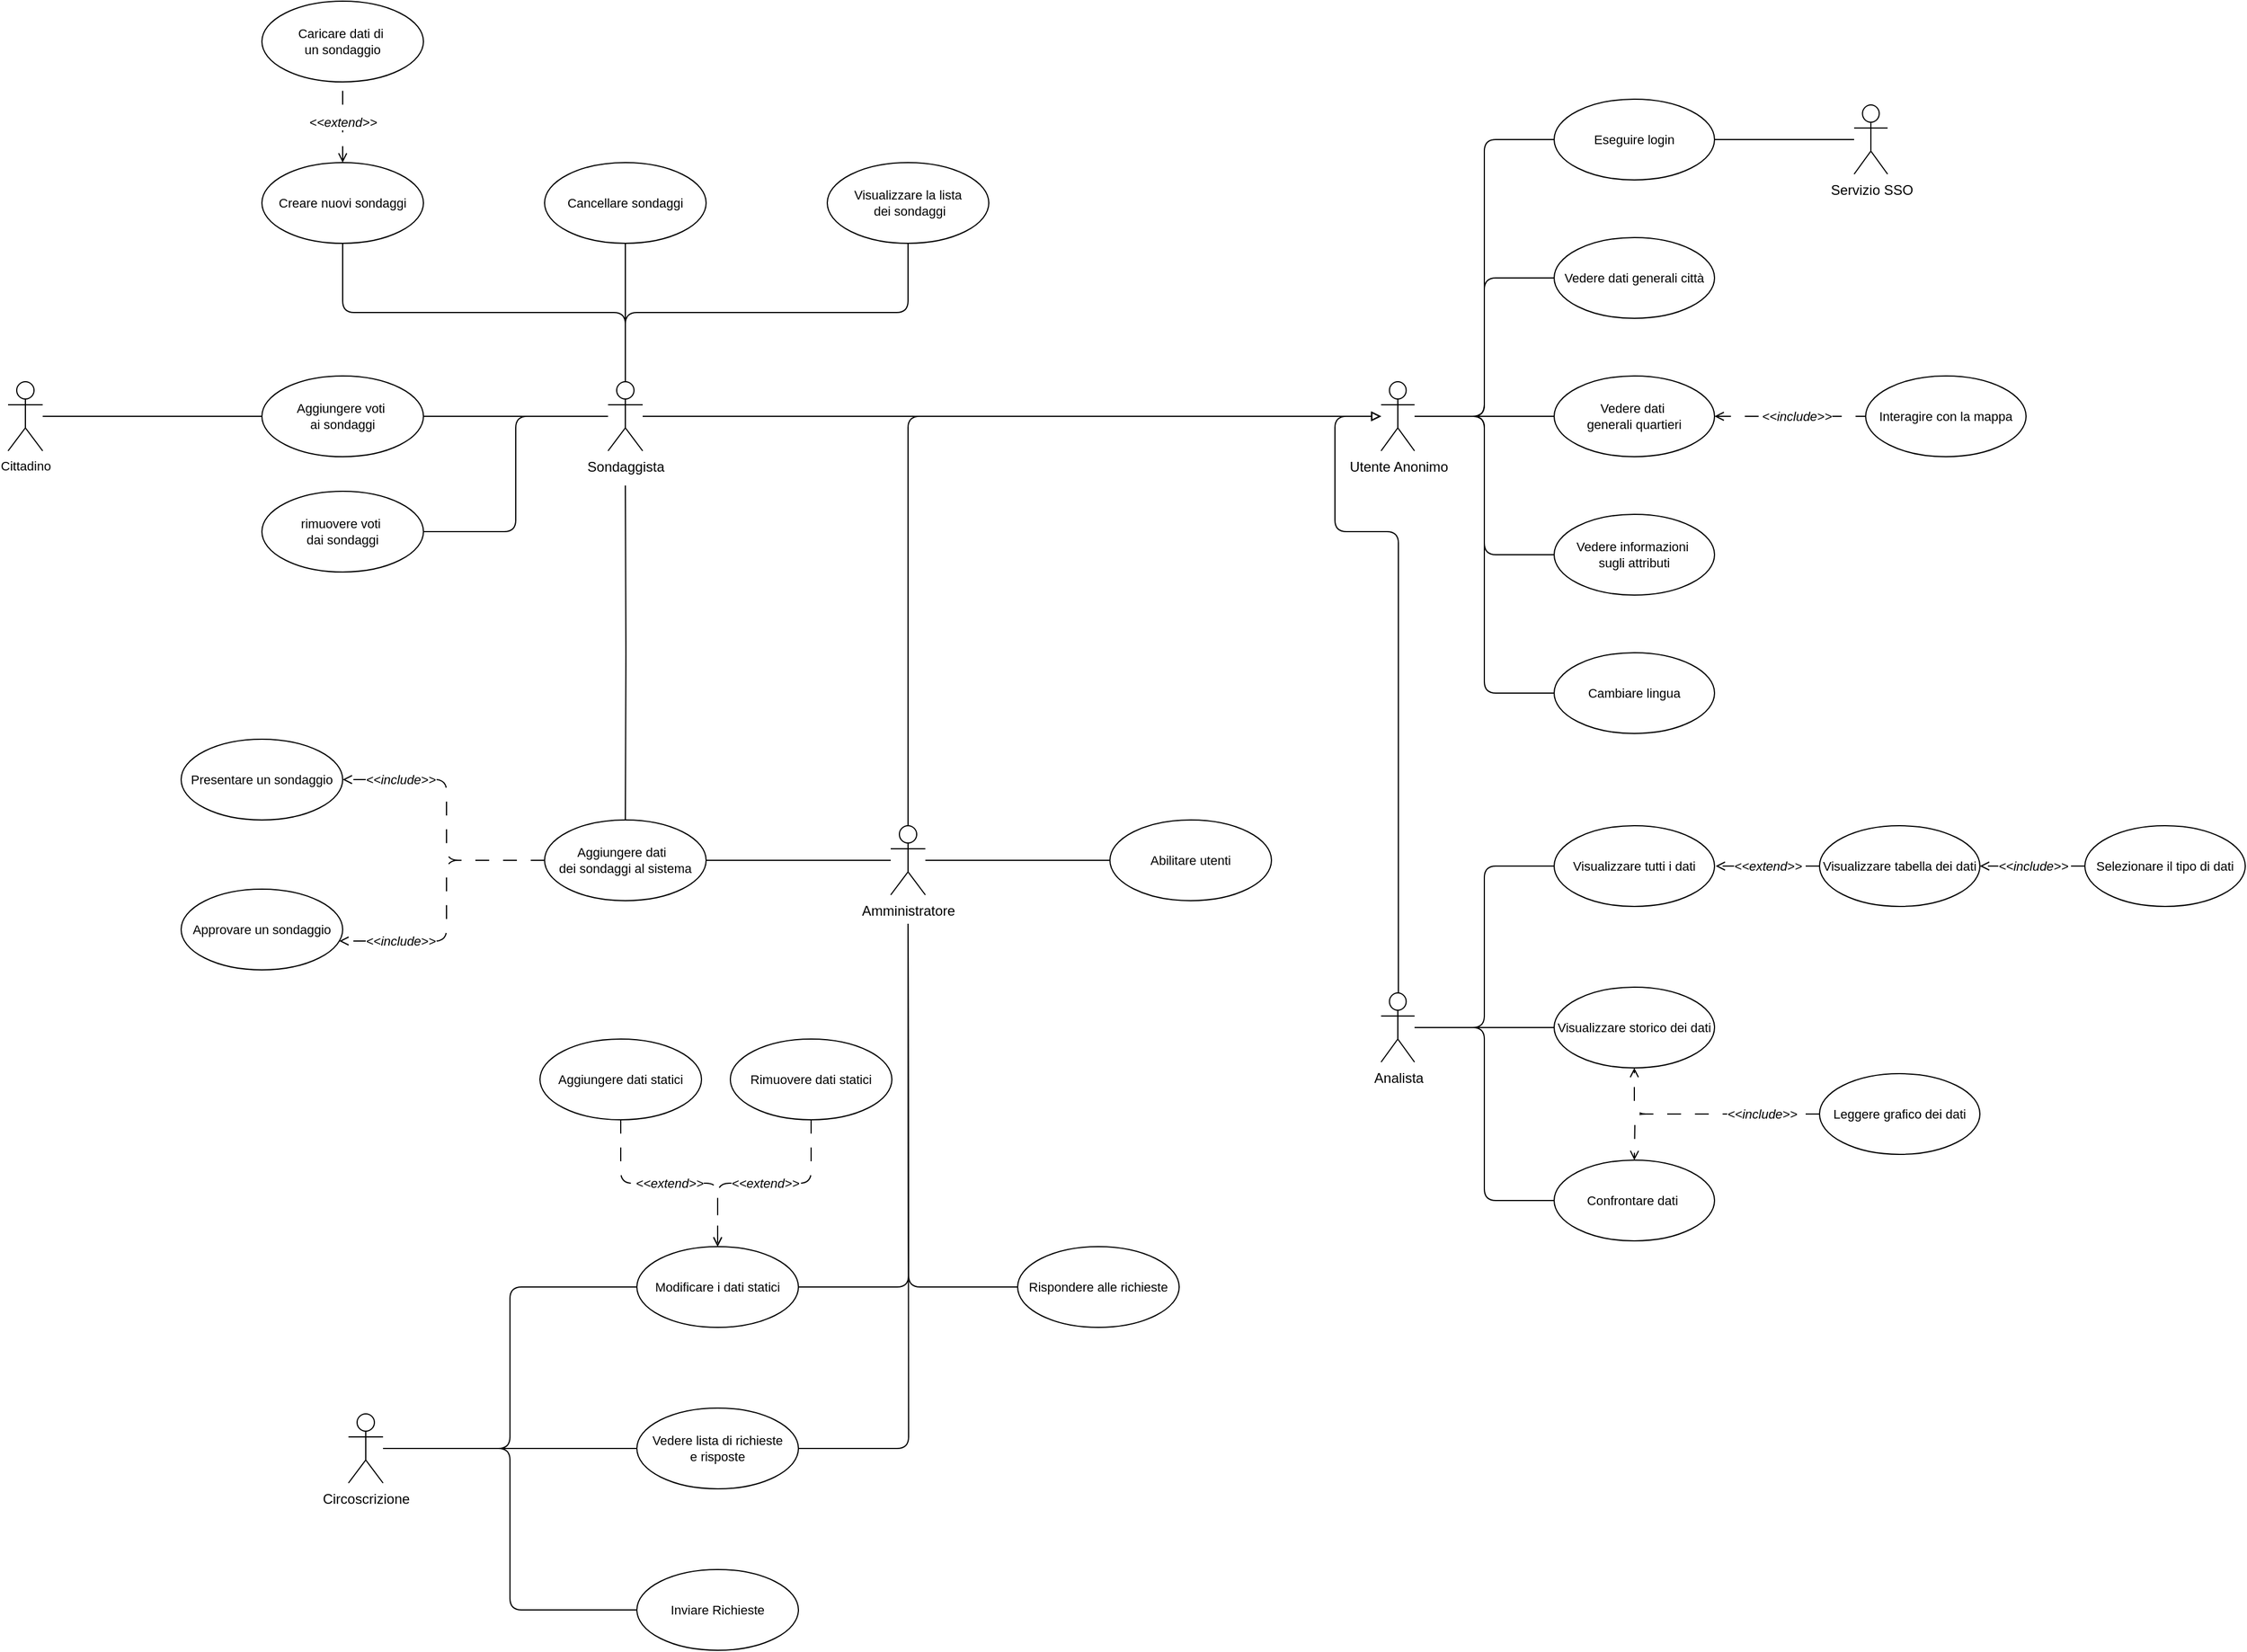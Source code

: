 <mxfile version="24.8.4">
  <diagram name="Page-1" id="e2o4plj3u_6KIa59DkHf">
    <mxGraphModel dx="3523" dy="625" grid="1" gridSize="10" guides="1" tooltips="1" connect="1" arrows="1" fold="1" page="1" pageScale="1" pageWidth="2336" pageHeight="1654" math="0" shadow="0">
      <root>
        <mxCell id="0" />
        <mxCell id="1" parent="0" />
        <mxCell id="T0HQKuTrpSQo629NhJkZ-14" style="edgeStyle=orthogonalEdgeStyle;shape=connector;curved=0;rounded=1;orthogonalLoop=1;jettySize=auto;html=1;strokeColor=default;align=center;verticalAlign=middle;fontFamily=Helvetica;fontSize=11;fontColor=default;labelBackgroundColor=default;endArrow=none;endFill=0;startArrow=block;startFill=0;" parent="1" source="T0HQKuTrpSQo629NhJkZ-1" target="T0HQKuTrpSQo629NhJkZ-2" edge="1">
          <mxGeometry relative="1" as="geometry">
            <Array as="points">
              <mxPoint x="1060" y="470" />
              <mxPoint x="1060" y="570" />
              <mxPoint x="1115" y="570" />
            </Array>
          </mxGeometry>
        </mxCell>
        <mxCell id="T0HQKuTrpSQo629NhJkZ-21" style="edgeStyle=orthogonalEdgeStyle;shape=connector;curved=0;rounded=1;orthogonalLoop=1;jettySize=auto;html=1;entryX=0;entryY=0.5;entryDx=0;entryDy=0;strokeColor=default;align=center;verticalAlign=middle;fontFamily=Helvetica;fontSize=11;fontColor=default;labelBackgroundColor=default;endArrow=none;endFill=0;" parent="1" source="T0HQKuTrpSQo629NhJkZ-1" target="T0HQKuTrpSQo629NhJkZ-19" edge="1">
          <mxGeometry relative="1" as="geometry" />
        </mxCell>
        <mxCell id="T0HQKuTrpSQo629NhJkZ-22" style="edgeStyle=orthogonalEdgeStyle;shape=connector;curved=0;rounded=1;orthogonalLoop=1;jettySize=auto;html=1;entryX=0;entryY=0.5;entryDx=0;entryDy=0;strokeColor=default;align=center;verticalAlign=middle;fontFamily=Helvetica;fontSize=11;fontColor=default;labelBackgroundColor=default;endArrow=none;endFill=0;" parent="1" source="T0HQKuTrpSQo629NhJkZ-1" target="T0HQKuTrpSQo629NhJkZ-15" edge="1">
          <mxGeometry relative="1" as="geometry" />
        </mxCell>
        <mxCell id="T0HQKuTrpSQo629NhJkZ-43" style="edgeStyle=orthogonalEdgeStyle;shape=connector;curved=0;rounded=1;orthogonalLoop=1;jettySize=auto;html=1;entryX=0;entryY=0.5;entryDx=0;entryDy=0;strokeColor=default;align=center;verticalAlign=middle;fontFamily=Helvetica;fontSize=11;fontColor=default;labelBackgroundColor=default;endArrow=none;endFill=0;" parent="1" source="T0HQKuTrpSQo629NhJkZ-1" target="T0HQKuTrpSQo629NhJkZ-42" edge="1">
          <mxGeometry relative="1" as="geometry" />
        </mxCell>
        <mxCell id="no5BiNzNvJ6rJiU1EJ-R-17" style="edgeStyle=orthogonalEdgeStyle;shape=connector;curved=0;rounded=1;orthogonalLoop=1;jettySize=auto;html=1;entryX=0;entryY=0.5;entryDx=0;entryDy=0;strokeColor=default;align=center;verticalAlign=middle;fontFamily=Helvetica;fontSize=11;fontColor=default;labelBackgroundColor=default;endArrow=none;endFill=0;" parent="1" source="T0HQKuTrpSQo629NhJkZ-1" target="T0HQKuTrpSQo629NhJkZ-17" edge="1">
          <mxGeometry relative="1" as="geometry" />
        </mxCell>
        <mxCell id="BS8HZkznhosSry5eegpy-52" style="edgeStyle=orthogonalEdgeStyle;shape=connector;curved=0;rounded=1;orthogonalLoop=1;jettySize=auto;html=1;entryX=0;entryY=0.5;entryDx=0;entryDy=0;strokeColor=default;align=center;verticalAlign=middle;fontFamily=Helvetica;fontSize=11;fontColor=default;labelBackgroundColor=default;endArrow=none;endFill=0;" parent="1" source="T0HQKuTrpSQo629NhJkZ-1" target="BS8HZkznhosSry5eegpy-51" edge="1">
          <mxGeometry relative="1" as="geometry" />
        </mxCell>
        <mxCell id="T0HQKuTrpSQo629NhJkZ-1" value="Utente Anonimo" style="shape=umlActor;verticalLabelPosition=bottom;verticalAlign=top;html=1;outlineConnect=0;" parent="1" vertex="1">
          <mxGeometry x="1100" y="440" width="29" height="60" as="geometry" />
        </mxCell>
        <mxCell id="T0HQKuTrpSQo629NhJkZ-26" style="edgeStyle=orthogonalEdgeStyle;shape=connector;curved=0;rounded=1;orthogonalLoop=1;jettySize=auto;html=1;entryX=0;entryY=0.5;entryDx=0;entryDy=0;strokeColor=default;align=center;verticalAlign=middle;fontFamily=Helvetica;fontSize=11;fontColor=default;labelBackgroundColor=default;endArrow=none;endFill=0;" parent="1" source="T0HQKuTrpSQo629NhJkZ-2" target="T0HQKuTrpSQo629NhJkZ-25" edge="1">
          <mxGeometry relative="1" as="geometry" />
        </mxCell>
        <mxCell id="BS8HZkznhosSry5eegpy-5" style="edgeStyle=orthogonalEdgeStyle;shape=connector;curved=0;rounded=1;orthogonalLoop=1;jettySize=auto;html=1;entryX=0;entryY=0.5;entryDx=0;entryDy=0;strokeColor=default;align=center;verticalAlign=middle;fontFamily=Helvetica;fontSize=11;fontColor=default;labelBackgroundColor=default;endArrow=none;endFill=0;" parent="1" source="T0HQKuTrpSQo629NhJkZ-2" target="T0HQKuTrpSQo629NhJkZ-23" edge="1">
          <mxGeometry relative="1" as="geometry" />
        </mxCell>
        <mxCell id="BS8HZkznhosSry5eegpy-50" style="edgeStyle=orthogonalEdgeStyle;shape=connector;curved=0;rounded=1;orthogonalLoop=1;jettySize=auto;html=1;entryX=0;entryY=0.5;entryDx=0;entryDy=0;strokeColor=default;align=center;verticalAlign=middle;fontFamily=Helvetica;fontSize=11;fontColor=default;labelBackgroundColor=default;endArrow=none;endFill=0;" parent="1" source="T0HQKuTrpSQo629NhJkZ-2" target="BS8HZkznhosSry5eegpy-49" edge="1">
          <mxGeometry relative="1" as="geometry" />
        </mxCell>
        <mxCell id="T0HQKuTrpSQo629NhJkZ-2" value="Analista" style="shape=umlActor;verticalLabelPosition=bottom;verticalAlign=top;html=1;outlineConnect=0;" parent="1" vertex="1">
          <mxGeometry x="1100" y="970" width="29" height="60" as="geometry" />
        </mxCell>
        <mxCell id="T0HQKuTrpSQo629NhJkZ-28" style="edgeStyle=orthogonalEdgeStyle;shape=connector;curved=0;rounded=1;orthogonalLoop=1;jettySize=auto;html=1;strokeColor=default;align=center;verticalAlign=middle;fontFamily=Helvetica;fontSize=11;fontColor=default;labelBackgroundColor=default;endArrow=block;endFill=0;" parent="1" source="T0HQKuTrpSQo629NhJkZ-4" target="T0HQKuTrpSQo629NhJkZ-1" edge="1">
          <mxGeometry relative="1" as="geometry" />
        </mxCell>
        <mxCell id="T0HQKuTrpSQo629NhJkZ-34" style="edgeStyle=orthogonalEdgeStyle;shape=connector;curved=0;rounded=1;orthogonalLoop=1;jettySize=auto;html=1;strokeColor=default;align=center;verticalAlign=middle;fontFamily=Helvetica;fontSize=11;fontColor=default;labelBackgroundColor=default;endArrow=none;endFill=0;" parent="1" target="T0HQKuTrpSQo629NhJkZ-33" edge="1">
          <mxGeometry relative="1" as="geometry">
            <mxPoint x="445" y="530" as="sourcePoint" />
          </mxGeometry>
        </mxCell>
        <mxCell id="no5BiNzNvJ6rJiU1EJ-R-13" style="edgeStyle=orthogonalEdgeStyle;shape=connector;curved=0;rounded=1;orthogonalLoop=1;jettySize=auto;html=1;entryX=1;entryY=0.5;entryDx=0;entryDy=0;strokeColor=default;align=center;verticalAlign=middle;fontFamily=Helvetica;fontSize=11;fontColor=default;labelBackgroundColor=default;endArrow=none;endFill=0;" parent="1" source="T0HQKuTrpSQo629NhJkZ-4" target="no5BiNzNvJ6rJiU1EJ-R-3" edge="1">
          <mxGeometry relative="1" as="geometry" />
        </mxCell>
        <mxCell id="no5BiNzNvJ6rJiU1EJ-R-20" style="edgeStyle=orthogonalEdgeStyle;shape=connector;curved=0;rounded=1;orthogonalLoop=1;jettySize=auto;html=1;entryX=0.5;entryY=1;entryDx=0;entryDy=0;strokeColor=default;align=center;verticalAlign=middle;fontFamily=Helvetica;fontSize=11;fontColor=default;labelBackgroundColor=default;endArrow=none;endFill=0;" parent="1" source="T0HQKuTrpSQo629NhJkZ-4" target="T0HQKuTrpSQo629NhJkZ-37" edge="1">
          <mxGeometry relative="1" as="geometry" />
        </mxCell>
        <mxCell id="no5BiNzNvJ6rJiU1EJ-R-21" style="edgeStyle=orthogonalEdgeStyle;shape=connector;curved=0;rounded=1;orthogonalLoop=1;jettySize=auto;html=1;entryX=0.5;entryY=1;entryDx=0;entryDy=0;strokeColor=default;align=center;verticalAlign=middle;fontFamily=Helvetica;fontSize=11;fontColor=default;labelBackgroundColor=default;endArrow=none;endFill=0;" parent="1" source="T0HQKuTrpSQo629NhJkZ-4" target="no5BiNzNvJ6rJiU1EJ-R-18" edge="1">
          <mxGeometry relative="1" as="geometry">
            <Array as="points">
              <mxPoint x="445" y="380" />
              <mxPoint x="200" y="380" />
            </Array>
          </mxGeometry>
        </mxCell>
        <mxCell id="no5BiNzNvJ6rJiU1EJ-R-24" style="edgeStyle=orthogonalEdgeStyle;shape=connector;curved=0;rounded=1;orthogonalLoop=1;jettySize=auto;html=1;strokeColor=default;align=center;verticalAlign=middle;fontFamily=Helvetica;fontSize=11;fontColor=default;labelBackgroundColor=default;endArrow=none;endFill=0;" parent="1" source="T0HQKuTrpSQo629NhJkZ-4" target="no5BiNzNvJ6rJiU1EJ-R-22" edge="1">
          <mxGeometry relative="1" as="geometry">
            <Array as="points">
              <mxPoint x="445" y="380" />
              <mxPoint x="690" y="380" />
            </Array>
          </mxGeometry>
        </mxCell>
        <mxCell id="Oo23eMLOR-PGpC1SXpXI-6" style="edgeStyle=orthogonalEdgeStyle;shape=connector;curved=0;rounded=1;orthogonalLoop=1;jettySize=auto;html=1;entryX=1;entryY=0.5;entryDx=0;entryDy=0;strokeColor=default;align=center;verticalAlign=middle;fontFamily=Helvetica;fontSize=11;fontColor=default;labelBackgroundColor=default;endArrow=none;endFill=0;" parent="1" source="T0HQKuTrpSQo629NhJkZ-4" target="Oo23eMLOR-PGpC1SXpXI-5" edge="1">
          <mxGeometry relative="1" as="geometry" />
        </mxCell>
        <mxCell id="T0HQKuTrpSQo629NhJkZ-4" value="Sondaggista" style="shape=umlActor;verticalLabelPosition=bottom;verticalAlign=top;html=1;outlineConnect=0;" parent="1" vertex="1">
          <mxGeometry x="430" y="440" width="30" height="60" as="geometry" />
        </mxCell>
        <mxCell id="T0HQKuTrpSQo629NhJkZ-32" style="edgeStyle=orthogonalEdgeStyle;shape=connector;curved=0;rounded=1;orthogonalLoop=1;jettySize=auto;html=1;entryX=0;entryY=0.5;entryDx=0;entryDy=0;strokeColor=default;align=center;verticalAlign=middle;fontFamily=Helvetica;fontSize=11;fontColor=default;labelBackgroundColor=default;endArrow=none;endFill=0;" parent="1" source="T0HQKuTrpSQo629NhJkZ-5" target="T0HQKuTrpSQo629NhJkZ-29" edge="1">
          <mxGeometry relative="1" as="geometry" />
        </mxCell>
        <mxCell id="BS8HZkznhosSry5eegpy-3" style="edgeStyle=orthogonalEdgeStyle;rounded=1;orthogonalLoop=1;jettySize=auto;html=1;curved=0;endArrow=none;endFill=0;" parent="1" source="T0HQKuTrpSQo629NhJkZ-5" target="T0HQKuTrpSQo629NhJkZ-33" edge="1">
          <mxGeometry relative="1" as="geometry" />
        </mxCell>
        <mxCell id="T0HQKuTrpSQo629NhJkZ-5" value="Amministratore" style="shape=umlActor;verticalLabelPosition=bottom;verticalAlign=top;html=1;outlineConnect=0;" parent="1" vertex="1">
          <mxGeometry x="675" y="825" width="30" height="60" as="geometry" />
        </mxCell>
        <mxCell id="no5BiNzNvJ6rJiU1EJ-R-36" style="edgeStyle=orthogonalEdgeStyle;shape=connector;curved=0;rounded=1;orthogonalLoop=1;jettySize=auto;html=1;entryX=0;entryY=0.5;entryDx=0;entryDy=0;strokeColor=default;align=center;verticalAlign=middle;fontFamily=Helvetica;fontSize=11;fontColor=default;labelBackgroundColor=default;endArrow=none;endFill=0;" parent="1" source="T0HQKuTrpSQo629NhJkZ-6" target="no5BiNzNvJ6rJiU1EJ-R-30" edge="1">
          <mxGeometry relative="1" as="geometry" />
        </mxCell>
        <mxCell id="no5BiNzNvJ6rJiU1EJ-R-37" style="edgeStyle=orthogonalEdgeStyle;shape=connector;curved=0;rounded=1;orthogonalLoop=1;jettySize=auto;html=1;strokeColor=default;align=center;verticalAlign=middle;fontFamily=Helvetica;fontSize=11;fontColor=default;labelBackgroundColor=default;endArrow=none;endFill=0;" parent="1" source="T0HQKuTrpSQo629NhJkZ-6" target="no5BiNzNvJ6rJiU1EJ-R-35" edge="1">
          <mxGeometry relative="1" as="geometry" />
        </mxCell>
        <mxCell id="no5BiNzNvJ6rJiU1EJ-R-39" style="edgeStyle=orthogonalEdgeStyle;shape=connector;curved=0;rounded=1;orthogonalLoop=1;jettySize=auto;html=1;entryX=0;entryY=0.5;entryDx=0;entryDy=0;strokeColor=default;align=center;verticalAlign=middle;fontFamily=Helvetica;fontSize=11;fontColor=default;labelBackgroundColor=default;endArrow=none;endFill=0;" parent="1" source="T0HQKuTrpSQo629NhJkZ-6" target="no5BiNzNvJ6rJiU1EJ-R-38" edge="1">
          <mxGeometry relative="1" as="geometry" />
        </mxCell>
        <mxCell id="T0HQKuTrpSQo629NhJkZ-6" value="Circoscrizione" style="shape=umlActor;verticalLabelPosition=bottom;verticalAlign=top;html=1;outlineConnect=0;" parent="1" vertex="1">
          <mxGeometry x="205" y="1335" width="30" height="60" as="geometry" />
        </mxCell>
        <mxCell id="T0HQKuTrpSQo629NhJkZ-15" value="Cambiare lingua" style="ellipse;whiteSpace=wrap;html=1;fontFamily=Helvetica;fontSize=11;fontColor=default;labelBackgroundColor=default;" parent="1" vertex="1">
          <mxGeometry x="1250" y="675" width="139" height="70" as="geometry" />
        </mxCell>
        <mxCell id="T0HQKuTrpSQo629NhJkZ-17" value="Vedere dati generali città" style="ellipse;whiteSpace=wrap;html=1;fontFamily=Helvetica;fontSize=11;fontColor=default;labelBackgroundColor=default;" parent="1" vertex="1">
          <mxGeometry x="1250" y="315" width="139" height="70" as="geometry" />
        </mxCell>
        <mxCell id="T0HQKuTrpSQo629NhJkZ-46" value="&lt;i style=&quot;&quot;&gt;&amp;lt;&amp;lt;include&amp;gt;&amp;gt;&lt;/i&gt;" style="edgeStyle=orthogonalEdgeStyle;shape=connector;curved=0;rounded=1;orthogonalLoop=1;jettySize=auto;html=1;strokeColor=default;align=center;verticalAlign=middle;fontFamily=Helvetica;fontSize=11;fontColor=default;labelBackgroundColor=default;endArrow=none;endFill=0;startArrow=open;startFill=0;dashed=1;dashPattern=12 12;" parent="1" source="T0HQKuTrpSQo629NhJkZ-19" target="T0HQKuTrpSQo629NhJkZ-45" edge="1">
          <mxGeometry x="0.084" relative="1" as="geometry">
            <mxPoint as="offset" />
          </mxGeometry>
        </mxCell>
        <mxCell id="T0HQKuTrpSQo629NhJkZ-19" value="Vedere dati&amp;nbsp;&lt;div&gt;generali quartieri&lt;/div&gt;" style="ellipse;whiteSpace=wrap;html=1;fontFamily=Helvetica;fontSize=11;fontColor=default;labelBackgroundColor=default;" parent="1" vertex="1">
          <mxGeometry x="1250" y="435" width="139" height="70" as="geometry" />
        </mxCell>
        <mxCell id="T0HQKuTrpSQo629NhJkZ-23" value="Visualizzare tutti i dati" style="ellipse;whiteSpace=wrap;html=1;fontFamily=Helvetica;fontSize=11;fontColor=default;labelBackgroundColor=default;" parent="1" vertex="1">
          <mxGeometry x="1250" y="825" width="139" height="70" as="geometry" />
        </mxCell>
        <mxCell id="T0HQKuTrpSQo629NhJkZ-25" value="Visualizzare storico dei dati" style="ellipse;whiteSpace=wrap;html=1;fontFamily=Helvetica;fontSize=11;fontColor=default;labelBackgroundColor=default;" parent="1" vertex="1">
          <mxGeometry x="1250" y="965" width="139" height="70" as="geometry" />
        </mxCell>
        <mxCell id="T0HQKuTrpSQo629NhJkZ-29" value="Abilitare utenti" style="ellipse;whiteSpace=wrap;html=1;fontFamily=Helvetica;fontSize=11;fontColor=default;labelBackgroundColor=default;" parent="1" vertex="1">
          <mxGeometry x="865" y="820" width="140" height="70" as="geometry" />
        </mxCell>
        <mxCell id="T0HQKuTrpSQo629NhJkZ-31" style="edgeStyle=orthogonalEdgeStyle;shape=connector;curved=0;rounded=1;orthogonalLoop=1;jettySize=auto;html=1;entryX=0.5;entryY=0;entryDx=0;entryDy=0;entryPerimeter=0;strokeColor=default;align=center;verticalAlign=middle;fontFamily=Helvetica;fontSize=11;fontColor=default;labelBackgroundColor=default;endArrow=none;endFill=0;startArrow=block;startFill=0;" parent="1" source="T0HQKuTrpSQo629NhJkZ-1" target="T0HQKuTrpSQo629NhJkZ-5" edge="1">
          <mxGeometry relative="1" as="geometry" />
        </mxCell>
        <mxCell id="T0HQKuTrpSQo629NhJkZ-39" value="&lt;p style=&quot;line-height: 120%; margin-bottom: 0px;&quot;&gt;&lt;i&gt;&amp;lt;&amp;lt;include&amp;gt;&amp;gt;&lt;/i&gt;&lt;/p&gt;" style="edgeStyle=orthogonalEdgeStyle;shape=connector;curved=0;rounded=1;orthogonalLoop=1;jettySize=auto;html=1;strokeColor=default;align=center;verticalAlign=middle;fontFamily=Helvetica;fontSize=11;fontColor=default;labelBackgroundColor=default;endArrow=open;endFill=0;startArrow=none;startFill=0;dashed=1;dashPattern=12 12;" parent="1" source="T0HQKuTrpSQo629NhJkZ-33" target="T0HQKuTrpSQo629NhJkZ-36" edge="1">
          <mxGeometry x="0.593" y="-5" relative="1" as="geometry">
            <mxPoint as="offset" />
            <Array as="points">
              <mxPoint x="290" y="855" />
              <mxPoint x="290" y="785" />
            </Array>
          </mxGeometry>
        </mxCell>
        <mxCell id="no5BiNzNvJ6rJiU1EJ-R-26" value="&lt;i&gt;&amp;lt;&amp;lt;include&amp;gt;&amp;gt;&lt;/i&gt;" style="edgeStyle=orthogonalEdgeStyle;shape=connector;curved=0;rounded=1;orthogonalLoop=1;jettySize=auto;html=1;strokeColor=default;align=center;verticalAlign=middle;fontFamily=Helvetica;fontSize=11;fontColor=default;labelBackgroundColor=default;endArrow=open;endFill=0;dashed=1;dashPattern=12 12;" parent="1" source="T0HQKuTrpSQo629NhJkZ-33" target="no5BiNzNvJ6rJiU1EJ-R-25" edge="1">
          <mxGeometry x="0.573" relative="1" as="geometry">
            <Array as="points">
              <mxPoint x="290" y="855" />
              <mxPoint x="290" y="925" />
            </Array>
            <mxPoint as="offset" />
          </mxGeometry>
        </mxCell>
        <mxCell id="T0HQKuTrpSQo629NhJkZ-33" value="Aggiungere dati&amp;nbsp;&amp;nbsp;&lt;div&gt;dei sondaggi al sistema&lt;/div&gt;" style="ellipse;whiteSpace=wrap;html=1;fontFamily=Helvetica;fontSize=11;fontColor=default;labelBackgroundColor=default;" parent="1" vertex="1">
          <mxGeometry x="375" y="820" width="140" height="70" as="geometry" />
        </mxCell>
        <mxCell id="T0HQKuTrpSQo629NhJkZ-36" value="Presentare un sondaggio" style="ellipse;whiteSpace=wrap;html=1;fontFamily=Helvetica;fontSize=11;fontColor=default;labelBackgroundColor=default;" parent="1" vertex="1">
          <mxGeometry x="60" y="750" width="140" height="70" as="geometry" />
        </mxCell>
        <mxCell id="T0HQKuTrpSQo629NhJkZ-37" value="Cancellare sondaggi" style="ellipse;whiteSpace=wrap;html=1;fontFamily=Helvetica;fontSize=11;fontColor=default;labelBackgroundColor=default;" parent="1" vertex="1">
          <mxGeometry x="375" y="250" width="140" height="70" as="geometry" />
        </mxCell>
        <mxCell id="T0HQKuTrpSQo629NhJkZ-42" value="Eseguire login" style="ellipse;whiteSpace=wrap;html=1;fontFamily=Helvetica;fontSize=11;fontColor=default;labelBackgroundColor=default;" parent="1" vertex="1">
          <mxGeometry x="1250" y="195" width="139" height="70" as="geometry" />
        </mxCell>
        <mxCell id="T0HQKuTrpSQo629NhJkZ-45" value="Interagire con la mappa" style="ellipse;whiteSpace=wrap;html=1;fontFamily=Helvetica;fontSize=11;fontColor=default;labelBackgroundColor=default;" parent="1" vertex="1">
          <mxGeometry x="1520" y="435" width="139" height="70" as="geometry" />
        </mxCell>
        <mxCell id="no5BiNzNvJ6rJiU1EJ-R-3" value="Aggiungere voti&amp;nbsp;&lt;div&gt;ai sondaggi&lt;/div&gt;" style="ellipse;whiteSpace=wrap;html=1;fontFamily=Helvetica;fontSize=11;fontColor=default;labelBackgroundColor=default;" parent="1" vertex="1">
          <mxGeometry x="130" y="435" width="140" height="70" as="geometry" />
        </mxCell>
        <mxCell id="no5BiNzNvJ6rJiU1EJ-R-7" style="edgeStyle=orthogonalEdgeStyle;rounded=1;orthogonalLoop=1;jettySize=auto;html=1;entryX=1;entryY=0.5;entryDx=0;entryDy=0;curved=0;endArrow=none;endFill=0;" parent="1" source="no5BiNzNvJ6rJiU1EJ-R-6" target="T0HQKuTrpSQo629NhJkZ-42" edge="1">
          <mxGeometry relative="1" as="geometry" />
        </mxCell>
        <mxCell id="no5BiNzNvJ6rJiU1EJ-R-6" value="Servizio SSO" style="shape=umlActor;verticalLabelPosition=bottom;verticalAlign=top;html=1;" parent="1" vertex="1">
          <mxGeometry x="1510" y="200" width="29" height="60" as="geometry" />
        </mxCell>
        <mxCell id="no5BiNzNvJ6rJiU1EJ-R-14" style="edgeStyle=orthogonalEdgeStyle;shape=connector;curved=0;rounded=1;orthogonalLoop=1;jettySize=auto;html=1;strokeColor=default;align=center;verticalAlign=middle;fontFamily=Helvetica;fontSize=11;fontColor=default;labelBackgroundColor=default;endArrow=none;endFill=0;" parent="1" source="no5BiNzNvJ6rJiU1EJ-R-12" target="no5BiNzNvJ6rJiU1EJ-R-3" edge="1">
          <mxGeometry relative="1" as="geometry" />
        </mxCell>
        <mxCell id="no5BiNzNvJ6rJiU1EJ-R-12" value="Cittadino" style="shape=umlActor;verticalLabelPosition=bottom;verticalAlign=top;html=1;fontFamily=Helvetica;fontSize=11;fontColor=default;labelBackgroundColor=default;" parent="1" vertex="1">
          <mxGeometry x="-90" y="440" width="30" height="60" as="geometry" />
        </mxCell>
        <mxCell id="Oo23eMLOR-PGpC1SXpXI-3" value="&lt;i&gt;&amp;lt;&amp;lt;extend&amp;gt;&amp;gt;&lt;/i&gt;" style="edgeStyle=orthogonalEdgeStyle;shape=connector;curved=0;rounded=1;orthogonalLoop=1;jettySize=auto;html=1;entryX=0.5;entryY=1;entryDx=0;entryDy=0;dashed=1;dashPattern=12 12;strokeColor=default;align=center;verticalAlign=middle;fontFamily=Helvetica;fontSize=11;fontColor=default;labelBackgroundColor=default;startArrow=open;startFill=0;endArrow=none;endFill=0;" parent="1" source="no5BiNzNvJ6rJiU1EJ-R-18" target="Oo23eMLOR-PGpC1SXpXI-1" edge="1">
          <mxGeometry relative="1" as="geometry" />
        </mxCell>
        <mxCell id="no5BiNzNvJ6rJiU1EJ-R-18" value="Creare nuovi sondaggi" style="ellipse;whiteSpace=wrap;html=1;fontFamily=Helvetica;fontSize=11;fontColor=default;labelBackgroundColor=default;" parent="1" vertex="1">
          <mxGeometry x="130" y="250" width="140" height="70" as="geometry" />
        </mxCell>
        <mxCell id="no5BiNzNvJ6rJiU1EJ-R-22" value="Visualizzare la lista&lt;div&gt;&amp;nbsp;dei sondaggi&lt;/div&gt;" style="ellipse;whiteSpace=wrap;html=1;fontFamily=Helvetica;fontSize=11;fontColor=default;labelBackgroundColor=default;" parent="1" vertex="1">
          <mxGeometry x="620" y="250" width="140" height="70" as="geometry" />
        </mxCell>
        <mxCell id="no5BiNzNvJ6rJiU1EJ-R-25" value="Approvare un sondaggio" style="ellipse;whiteSpace=wrap;html=1;fontFamily=Helvetica;fontSize=11;fontColor=default;labelBackgroundColor=default;" parent="1" vertex="1">
          <mxGeometry x="60" y="880" width="140" height="70" as="geometry" />
        </mxCell>
        <mxCell id="BS8HZkznhosSry5eegpy-2" style="edgeStyle=orthogonalEdgeStyle;rounded=1;orthogonalLoop=1;jettySize=auto;html=1;endArrow=none;endFill=0;curved=0;" parent="1" source="no5BiNzNvJ6rJiU1EJ-R-30" edge="1">
          <mxGeometry relative="1" as="geometry">
            <mxPoint x="690" y="910" as="targetPoint" />
          </mxGeometry>
        </mxCell>
        <mxCell id="no5BiNzNvJ6rJiU1EJ-R-30" value="Modificare i dati statici" style="ellipse;whiteSpace=wrap;html=1;fontFamily=Helvetica;fontSize=11;fontColor=default;labelBackgroundColor=default;" parent="1" vertex="1">
          <mxGeometry x="455" y="1190" width="140" height="70" as="geometry" />
        </mxCell>
        <mxCell id="BS8HZkznhosSry5eegpy-47" style="edgeStyle=orthogonalEdgeStyle;shape=connector;curved=0;rounded=1;orthogonalLoop=1;jettySize=auto;html=1;strokeColor=default;align=center;verticalAlign=middle;fontFamily=Helvetica;fontSize=11;fontColor=default;labelBackgroundColor=default;endArrow=none;endFill=0;" parent="1" source="no5BiNzNvJ6rJiU1EJ-R-35" edge="1">
          <mxGeometry relative="1" as="geometry">
            <mxPoint x="690" y="910" as="targetPoint" />
          </mxGeometry>
        </mxCell>
        <mxCell id="no5BiNzNvJ6rJiU1EJ-R-35" value="Vedere lista di richieste&lt;div&gt;e risposte&lt;/div&gt;" style="ellipse;whiteSpace=wrap;html=1;fontFamily=Helvetica;fontSize=11;fontColor=default;labelBackgroundColor=default;" parent="1" vertex="1">
          <mxGeometry x="455" y="1330" width="140" height="70" as="geometry" />
        </mxCell>
        <mxCell id="no5BiNzNvJ6rJiU1EJ-R-38" value="Inviare Richieste" style="ellipse;whiteSpace=wrap;html=1;fontFamily=Helvetica;fontSize=11;fontColor=default;labelBackgroundColor=default;" parent="1" vertex="1">
          <mxGeometry x="455" y="1470" width="140" height="70" as="geometry" />
        </mxCell>
        <mxCell id="BS8HZkznhosSry5eegpy-11" style="edgeStyle=orthogonalEdgeStyle;shape=connector;curved=0;rounded=1;orthogonalLoop=1;jettySize=auto;html=1;strokeColor=default;align=center;verticalAlign=middle;fontFamily=Helvetica;fontSize=11;fontColor=default;labelBackgroundColor=default;endArrow=none;endFill=0;" parent="1" source="BS8HZkznhosSry5eegpy-7" edge="1">
          <mxGeometry relative="1" as="geometry">
            <mxPoint x="690" y="910" as="targetPoint" />
          </mxGeometry>
        </mxCell>
        <mxCell id="BS8HZkznhosSry5eegpy-7" value="Rispondere alle richieste" style="ellipse;whiteSpace=wrap;html=1;fontFamily=Helvetica;fontSize=11;fontColor=default;labelBackgroundColor=default;" parent="1" vertex="1">
          <mxGeometry x="785" y="1190" width="140" height="70" as="geometry" />
        </mxCell>
        <mxCell id="BS8HZkznhosSry5eegpy-49" value="Confrontare dati&amp;nbsp;" style="ellipse;whiteSpace=wrap;html=1;fontFamily=Helvetica;fontSize=11;fontColor=default;labelBackgroundColor=default;" parent="1" vertex="1">
          <mxGeometry x="1250" y="1115" width="139" height="70" as="geometry" />
        </mxCell>
        <mxCell id="BS8HZkznhosSry5eegpy-51" value="Vedere informazioni&amp;nbsp;&lt;div&gt;sugli attributi&lt;/div&gt;" style="ellipse;whiteSpace=wrap;html=1;fontFamily=Helvetica;fontSize=11;fontColor=default;labelBackgroundColor=default;" parent="1" vertex="1">
          <mxGeometry x="1250" y="555" width="139" height="70" as="geometry" />
        </mxCell>
        <mxCell id="9YCURv7oGawzrkc8PR10-6" value="&amp;lt;&amp;lt;extend&amp;gt;&amp;gt;" style="edgeStyle=orthogonalEdgeStyle;rounded=0;orthogonalLoop=1;jettySize=auto;html=1;dashed=1;dashPattern=12 12;endArrow=open;endFill=0;fontStyle=2" edge="1" parent="1" source="4m4wcXOE1KVk2AsWaxH8-1">
          <mxGeometry relative="1" as="geometry">
            <mxPoint x="1390" y="860" as="targetPoint" />
          </mxGeometry>
        </mxCell>
        <mxCell id="4m4wcXOE1KVk2AsWaxH8-1" value="Visualizzare tabella dei dati" style="ellipse;whiteSpace=wrap;html=1;fontFamily=Helvetica;fontSize=11;fontColor=default;labelBackgroundColor=default;" parent="1" vertex="1">
          <mxGeometry x="1480" y="825" width="139" height="70" as="geometry" />
        </mxCell>
        <mxCell id="4m4wcXOE1KVk2AsWaxH8-4" value="&lt;i&gt;&amp;lt;&amp;lt;include&amp;gt;&amp;gt;&lt;/i&gt;" style="edgeStyle=orthogonalEdgeStyle;rounded=1;orthogonalLoop=1;jettySize=auto;html=1;entryX=0.5;entryY=1;entryDx=0;entryDy=0;dashed=1;dashPattern=12 12;strokeColor=default;align=center;verticalAlign=middle;fontFamily=Helvetica;fontSize=11;fontColor=default;labelBackgroundColor=default;startArrow=none;startFill=0;endArrow=open;endFill=0;curved=0;" parent="1" source="4m4wcXOE1KVk2AsWaxH8-3" target="T0HQKuTrpSQo629NhJkZ-25" edge="1">
          <mxGeometry x="-0.501" relative="1" as="geometry">
            <mxPoint as="offset" />
          </mxGeometry>
        </mxCell>
        <mxCell id="4m4wcXOE1KVk2AsWaxH8-5" value="&lt;i&gt;&amp;lt;&amp;lt;include&amp;gt;&amp;gt;&lt;/i&gt;" style="edgeStyle=orthogonalEdgeStyle;rounded=1;orthogonalLoop=1;jettySize=auto;html=1;dashed=1;dashPattern=12 12;strokeColor=default;align=center;verticalAlign=middle;fontFamily=Helvetica;fontSize=11;fontColor=default;labelBackgroundColor=default;startArrow=none;startFill=0;endArrow=open;endFill=0;curved=0;exitX=0;exitY=0.5;exitDx=0;exitDy=0;" parent="1" edge="1" source="4m4wcXOE1KVk2AsWaxH8-3">
          <mxGeometry x="-0.499" relative="1" as="geometry">
            <mxPoint x="1520.0" y="1075.04" as="sourcePoint" />
            <mxPoint x="1319.5" y="1115" as="targetPoint" />
            <mxPoint as="offset" />
            <Array as="points">
              <mxPoint x="1320" y="1080" />
              <mxPoint x="1320" y="1116" />
            </Array>
          </mxGeometry>
        </mxCell>
        <mxCell id="4m4wcXOE1KVk2AsWaxH8-3" value="Leggere grafico dei dati" style="ellipse;whiteSpace=wrap;html=1;fontFamily=Helvetica;fontSize=11;fontColor=default;labelBackgroundColor=default;" parent="1" vertex="1">
          <mxGeometry x="1480" y="1040" width="139" height="70" as="geometry" />
        </mxCell>
        <mxCell id="Oo23eMLOR-PGpC1SXpXI-1" value="Caricare dati di&amp;nbsp;&lt;div&gt;un sondaggio&lt;/div&gt;" style="ellipse;whiteSpace=wrap;html=1;fontFamily=Helvetica;fontSize=11;fontColor=default;labelBackgroundColor=default;" parent="1" vertex="1">
          <mxGeometry x="130" y="110" width="140" height="70" as="geometry" />
        </mxCell>
        <mxCell id="Oo23eMLOR-PGpC1SXpXI-5" value="rimuovere voti&amp;nbsp;&lt;div&gt;dai sondaggi&lt;/div&gt;" style="ellipse;whiteSpace=wrap;html=1;fontFamily=Helvetica;fontSize=11;fontColor=default;labelBackgroundColor=default;" parent="1" vertex="1">
          <mxGeometry x="130" y="535" width="140" height="70" as="geometry" />
        </mxCell>
        <mxCell id="9YCURv7oGawzrkc8PR10-3" value="&amp;lt;&amp;lt;include&amp;gt;&amp;gt;" style="edgeStyle=orthogonalEdgeStyle;rounded=0;orthogonalLoop=1;jettySize=auto;html=1;dashed=1;dashPattern=12 12;endArrow=open;endFill=0;fontStyle=2" edge="1" parent="1" source="9YCURv7oGawzrkc8PR10-1" target="4m4wcXOE1KVk2AsWaxH8-1">
          <mxGeometry relative="1" as="geometry" />
        </mxCell>
        <mxCell id="9YCURv7oGawzrkc8PR10-1" value="Selezionare il tipo di dati" style="ellipse;whiteSpace=wrap;html=1;fontFamily=Helvetica;fontSize=11;fontColor=default;labelBackgroundColor=default;" vertex="1" parent="1">
          <mxGeometry x="1710" y="825" width="139" height="70" as="geometry" />
        </mxCell>
        <mxCell id="9YCURv7oGawzrkc8PR10-10" value="&lt;i&gt;&amp;lt;&amp;lt;extend&amp;gt;&amp;gt;&lt;/i&gt;" style="edgeStyle=orthogonalEdgeStyle;rounded=1;orthogonalLoop=1;jettySize=auto;html=1;curved=0;dashed=1;dashPattern=12 12;endArrow=open;endFill=0;" edge="1" parent="1" source="9YCURv7oGawzrkc8PR10-7" target="no5BiNzNvJ6rJiU1EJ-R-30">
          <mxGeometry relative="1" as="geometry" />
        </mxCell>
        <mxCell id="9YCURv7oGawzrkc8PR10-7" value="Aggiungere dati statici" style="ellipse;whiteSpace=wrap;html=1;fontFamily=Helvetica;fontSize=11;fontColor=default;labelBackgroundColor=default;" vertex="1" parent="1">
          <mxGeometry x="371" y="1010" width="140" height="70" as="geometry" />
        </mxCell>
        <mxCell id="9YCURv7oGawzrkc8PR10-11" value="&amp;lt;&amp;lt;extend&amp;gt;&amp;gt;" style="edgeStyle=orthogonalEdgeStyle;rounded=1;orthogonalLoop=1;jettySize=auto;html=1;curved=0;dashed=1;dashPattern=12 12;endArrow=open;endFill=0;fontStyle=2" edge="1" parent="1" source="9YCURv7oGawzrkc8PR10-8" target="no5BiNzNvJ6rJiU1EJ-R-30">
          <mxGeometry relative="1" as="geometry" />
        </mxCell>
        <mxCell id="9YCURv7oGawzrkc8PR10-8" value="Rimuovere dati statici" style="ellipse;whiteSpace=wrap;html=1;fontFamily=Helvetica;fontSize=11;fontColor=default;labelBackgroundColor=default;" vertex="1" parent="1">
          <mxGeometry x="536" y="1010" width="140" height="70" as="geometry" />
        </mxCell>
      </root>
    </mxGraphModel>
  </diagram>
</mxfile>
